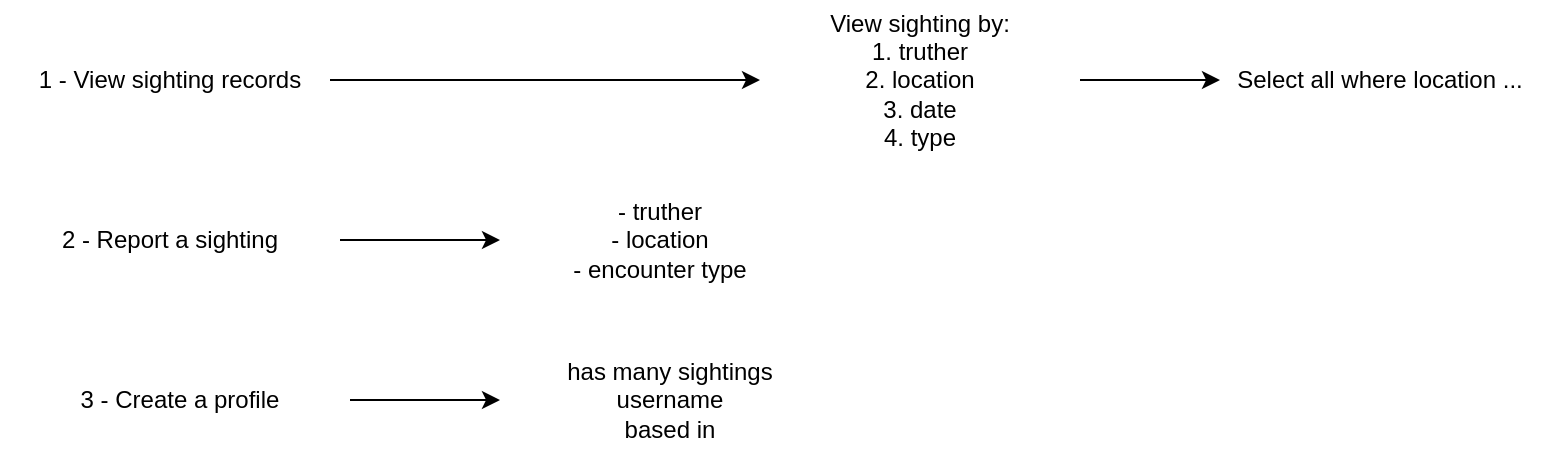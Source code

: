 <mxfile>
    <diagram id="3976fh74tPJtZh0vxKoz" name="Page-1">
        <mxGraphModel dx="1399" dy="802" grid="1" gridSize="10" guides="1" tooltips="1" connect="1" arrows="1" fold="1" page="1" pageScale="1" pageWidth="850" pageHeight="1100" math="0" shadow="0">
            <root>
                <mxCell id="0"/>
                <mxCell id="1" parent="0"/>
                <mxCell id="6" value="" style="edgeStyle=none;html=1;exitX=1;exitY=0.5;exitDx=0;exitDy=0;" edge="1" parent="1" source="3" target="5">
                    <mxGeometry relative="1" as="geometry"/>
                </mxCell>
                <mxCell id="7" value="" style="edgeStyle=none;html=1;entryX=0;entryY=0.5;entryDx=0;entryDy=0;" edge="1" parent="1" source="2" target="8">
                    <mxGeometry relative="1" as="geometry">
                        <mxPoint x="320" y="40" as="targetPoint"/>
                    </mxGeometry>
                </mxCell>
                <mxCell id="2" value="1 - View sighting records" style="text;strokeColor=none;align=center;fillColor=none;html=1;verticalAlign=middle;whiteSpace=wrap;rounded=0;" vertex="1" parent="1">
                    <mxGeometry x="75" y="30" width="160" height="30" as="geometry"/>
                </mxCell>
                <mxCell id="3" value="2 - Report a sighting" style="text;strokeColor=none;align=center;fillColor=none;html=1;verticalAlign=middle;whiteSpace=wrap;rounded=0;" vertex="1" parent="1">
                    <mxGeometry x="70" y="110" width="170" height="30" as="geometry"/>
                </mxCell>
                <mxCell id="13" value="" style="edgeStyle=none;html=1;" edge="1" parent="1" source="4" target="12">
                    <mxGeometry relative="1" as="geometry"/>
                </mxCell>
                <mxCell id="4" value="3 - Create a profile" style="text;strokeColor=none;align=center;fillColor=none;html=1;verticalAlign=middle;whiteSpace=wrap;rounded=0;" vertex="1" parent="1">
                    <mxGeometry x="75" y="190" width="170" height="30" as="geometry"/>
                </mxCell>
                <mxCell id="5" value="- truther&lt;br&gt;- location&lt;br&gt;- encounter type" style="text;strokeColor=none;align=center;fillColor=none;html=1;verticalAlign=middle;whiteSpace=wrap;rounded=0;" vertex="1" parent="1">
                    <mxGeometry x="320" y="85" width="160" height="80" as="geometry"/>
                </mxCell>
                <mxCell id="10" value="" style="edgeStyle=none;html=1;" edge="1" parent="1" source="8" target="9">
                    <mxGeometry relative="1" as="geometry"/>
                </mxCell>
                <mxCell id="8" value="View sighting by:&lt;br&gt;1. truther&lt;br&gt;2. location&lt;br&gt;3. date&lt;br&gt;4. type" style="text;strokeColor=none;align=center;fillColor=none;html=1;verticalAlign=middle;whiteSpace=wrap;rounded=0;" vertex="1" parent="1">
                    <mxGeometry x="450" y="5" width="160" height="80" as="geometry"/>
                </mxCell>
                <mxCell id="9" value="Select all where location ..." style="text;strokeColor=none;align=center;fillColor=none;html=1;verticalAlign=middle;whiteSpace=wrap;rounded=0;" vertex="1" parent="1">
                    <mxGeometry x="680" y="5" width="160" height="80" as="geometry"/>
                </mxCell>
                <mxCell id="12" value="has many sightings&lt;br&gt;username&lt;br&gt;based in" style="text;strokeColor=none;align=center;fillColor=none;html=1;verticalAlign=middle;whiteSpace=wrap;rounded=0;" vertex="1" parent="1">
                    <mxGeometry x="320" y="170" width="170" height="70" as="geometry"/>
                </mxCell>
            </root>
        </mxGraphModel>
    </diagram>
</mxfile>